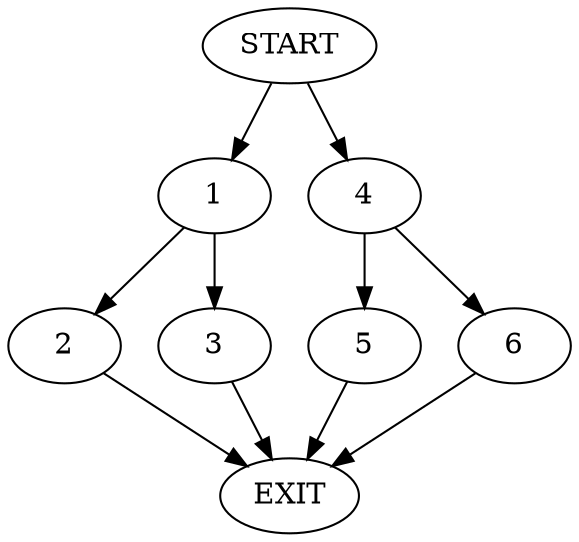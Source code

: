 digraph { 
0 [label="START"];
1;
2;
3;
4;
5;
6;
7[label="EXIT"];
0 -> 1;
0 -> 4;
1 -> 2;
1 -> 3;
2 -> 7;
3 -> 7;
4 -> 5;
4 -> 6;
5 -> 7;
6 -> 7;
}